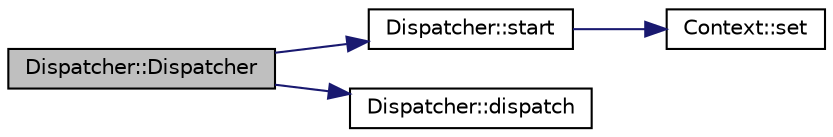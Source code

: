 digraph "Dispatcher::Dispatcher"
{
  bgcolor="transparent";
  edge [fontname="Helvetica",fontsize="10",labelfontname="Helvetica",labelfontsize="10"];
  node [fontname="Helvetica",fontsize="10",shape=record];
  rankdir="LR";
  Node1 [label="Dispatcher::Dispatcher",height=0.2,width=0.4,color="black", fillcolor="grey75", style="filled", fontcolor="black"];
  Node1 -> Node2 [color="midnightblue",fontsize="10",style="solid",fontname="Helvetica"];
  Node2 [label="Dispatcher::start",height=0.2,width=0.4,color="black",URL="$classDispatcher.html#a2495464a8b4352282f62ad39c8a00cc8",tooltip="Starts the scheduling. "];
  Node2 -> Node3 [color="midnightblue",fontsize="10",style="solid",fontname="Helvetica"];
  Node3 [label="Context::set",height=0.2,width=0.4,color="black",URL="$classContext.html#ac60d77b1d5b0671f9311d19429489fa8",tooltip="replaces the currently running context with this one "];
  Node1 -> Node4 [color="midnightblue",fontsize="10",style="solid",fontname="Helvetica"];
  Node4 [label="Dispatcher::dispatch",height=0.2,width=0.4,color="black",URL="$classDispatcher.html#ae5e8e2d148cd30aa060cab3c410396d1",tooltip="Switch to another thread. "];
}
